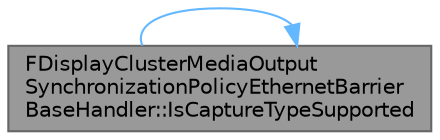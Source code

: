 digraph "FDisplayClusterMediaOutputSynchronizationPolicyEthernetBarrierBaseHandler::IsCaptureTypeSupported"
{
 // INTERACTIVE_SVG=YES
 // LATEX_PDF_SIZE
  bgcolor="transparent";
  edge [fontname=Helvetica,fontsize=10,labelfontname=Helvetica,labelfontsize=10];
  node [fontname=Helvetica,fontsize=10,shape=box,height=0.2,width=0.4];
  rankdir="LR";
  Node1 [id="Node000001",label="FDisplayClusterMediaOutput\lSynchronizationPolicyEthernetBarrier\lBaseHandler::IsCaptureTypeSupported",height=0.2,width=0.4,color="gray40", fillcolor="grey60", style="filled", fontcolor="black",tooltip="Returns true if specified media capture type can be synchonized by the policy implementation."];
  Node1 -> Node1 [id="edge1_Node000001_Node000001",color="steelblue1",style="solid",tooltip=" "];
}

